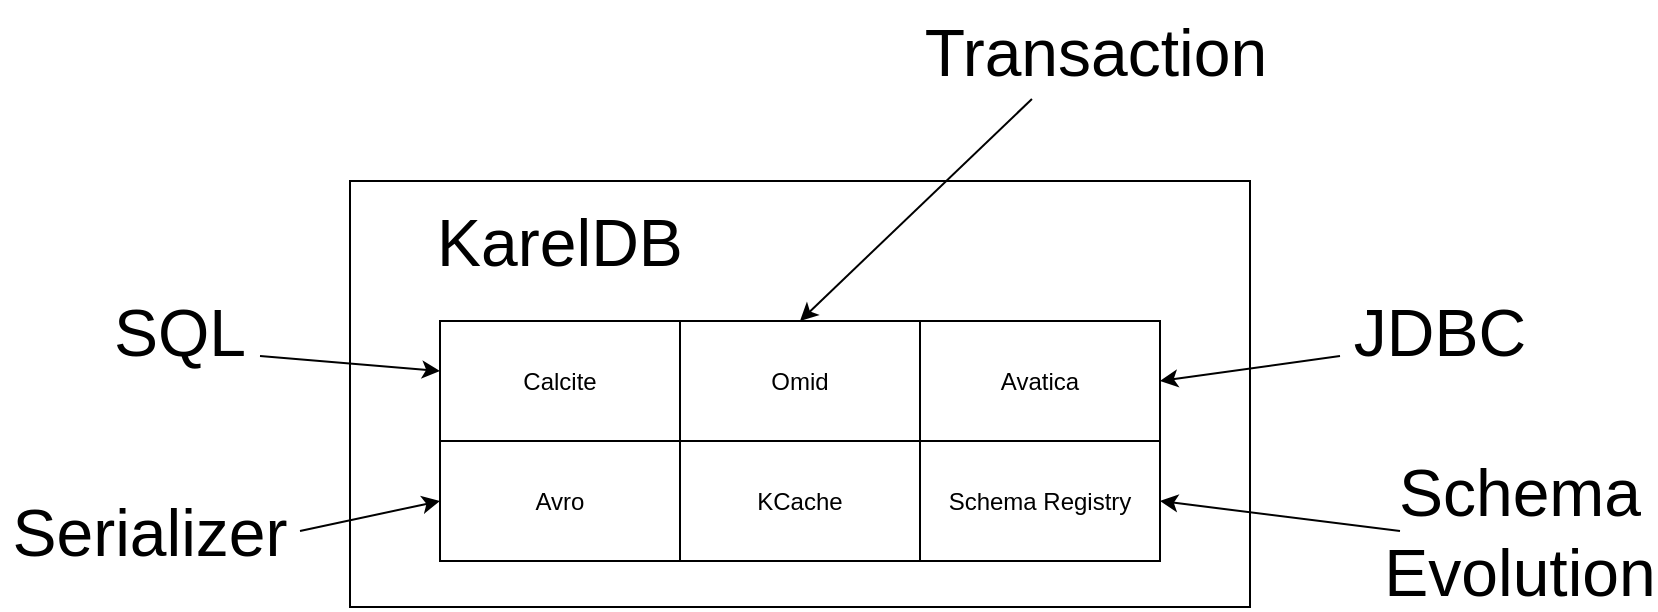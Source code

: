 <mxfile version="12.0.0" type="github" pages="1"><diagram id="MxiisSp7XeAlA-Ejhy8l" name="페이지-1"><mxGraphModel dx="1422" dy="802" grid="1" gridSize="10" guides="1" tooltips="1" connect="1" arrows="1" fold="1" page="1" pageScale="1" pageWidth="1169" pageHeight="827" math="0" shadow="0"><root><mxCell id="0"/><mxCell id="1" parent="0"/><mxCell id="S05vT4xKsb_px2xtQKNm-8" value="" style="rounded=0;whiteSpace=wrap;html=1;" vertex="1" parent="1"><mxGeometry x="195" y="115.5" width="450" height="213" as="geometry"/></mxCell><mxCell id="S05vT4xKsb_px2xtQKNm-2" value="KCache" style="rounded=0;whiteSpace=wrap;html=1;" vertex="1" parent="1"><mxGeometry x="360" y="245.5" width="120" height="60" as="geometry"/></mxCell><mxCell id="S05vT4xKsb_px2xtQKNm-3" value="Avro" style="rounded=0;whiteSpace=wrap;html=1;" vertex="1" parent="1"><mxGeometry x="240" y="245.5" width="120" height="60" as="geometry"/></mxCell><mxCell id="S05vT4xKsb_px2xtQKNm-4" value="Calcite" style="rounded=0;whiteSpace=wrap;html=1;" vertex="1" parent="1"><mxGeometry x="240" y="185.5" width="120" height="60" as="geometry"/></mxCell><mxCell id="S05vT4xKsb_px2xtQKNm-5" value="Omid" style="rounded=0;whiteSpace=wrap;html=1;" vertex="1" parent="1"><mxGeometry x="360" y="185.5" width="120" height="60" as="geometry"/></mxCell><mxCell id="S05vT4xKsb_px2xtQKNm-6" value="Avatica" style="rounded=0;whiteSpace=wrap;html=1;" vertex="1" parent="1"><mxGeometry x="480" y="185.5" width="120" height="60" as="geometry"/></mxCell><mxCell id="S05vT4xKsb_px2xtQKNm-7" value="Schema Registry" style="rounded=0;whiteSpace=wrap;html=1;" vertex="1" parent="1"><mxGeometry x="480" y="245.5" width="120" height="60" as="geometry"/></mxCell><mxCell id="S05vT4xKsb_px2xtQKNm-10" value="KarelDB" style="text;html=1;strokeColor=none;fillColor=none;align=center;verticalAlign=middle;whiteSpace=wrap;rounded=0;fontSize=33;" vertex="1" parent="1"><mxGeometry x="220" y="115.5" width="160" height="60" as="geometry"/></mxCell><mxCell id="S05vT4xKsb_px2xtQKNm-12" value="SQL" style="text;html=1;strokeColor=none;fillColor=none;align=center;verticalAlign=middle;whiteSpace=wrap;rounded=0;fontSize=33;" vertex="1" parent="1"><mxGeometry x="70" y="165.5" width="80" height="50" as="geometry"/></mxCell><mxCell id="S05vT4xKsb_px2xtQKNm-13" value="" style="endArrow=classic;html=1;fontSize=33;exitX=1;exitY=0.75;exitDx=0;exitDy=0;" edge="1" parent="1" source="S05vT4xKsb_px2xtQKNm-12" target="S05vT4xKsb_px2xtQKNm-4"><mxGeometry width="50" height="50" relative="1" as="geometry"><mxPoint x="70" y="345.5" as="sourcePoint"/><mxPoint x="120" y="345.5" as="targetPoint"/></mxGeometry></mxCell><mxCell id="S05vT4xKsb_px2xtQKNm-15" value="Serializer" style="text;html=1;strokeColor=none;fillColor=none;align=center;verticalAlign=middle;whiteSpace=wrap;rounded=0;fontSize=33;" vertex="1" parent="1"><mxGeometry x="20" y="265.5" width="150" height="50" as="geometry"/></mxCell><mxCell id="S05vT4xKsb_px2xtQKNm-16" value="" style="endArrow=classic;html=1;fontSize=33;exitX=1;exitY=0.5;exitDx=0;exitDy=0;entryX=0;entryY=0.5;entryDx=0;entryDy=0;" edge="1" parent="1" source="S05vT4xKsb_px2xtQKNm-15" target="S05vT4xKsb_px2xtQKNm-3"><mxGeometry width="50" height="50" relative="1" as="geometry"><mxPoint x="160" y="285.5" as="sourcePoint"/><mxPoint x="250" y="293" as="targetPoint"/></mxGeometry></mxCell><mxCell id="S05vT4xKsb_px2xtQKNm-17" value="Transaction" style="text;html=1;strokeColor=none;fillColor=none;align=center;verticalAlign=middle;whiteSpace=wrap;rounded=0;fontSize=33;" vertex="1" parent="1"><mxGeometry x="480" y="25.5" width="176" height="50" as="geometry"/></mxCell><mxCell id="S05vT4xKsb_px2xtQKNm-18" value="" style="endArrow=classic;html=1;fontSize=33;exitX=0.318;exitY=0.98;exitDx=0;exitDy=0;entryX=0.5;entryY=0;entryDx=0;entryDy=0;exitPerimeter=0;" edge="1" parent="1" source="S05vT4xKsb_px2xtQKNm-17" target="S05vT4xKsb_px2xtQKNm-5"><mxGeometry width="50" height="50" relative="1" as="geometry"><mxPoint x="523" y="85.5" as="sourcePoint"/><mxPoint x="613" y="70.5" as="targetPoint"/></mxGeometry></mxCell><mxCell id="S05vT4xKsb_px2xtQKNm-19" value="JDBC" style="text;html=1;strokeColor=none;fillColor=none;align=center;verticalAlign=middle;whiteSpace=wrap;rounded=0;fontSize=33;" vertex="1" parent="1"><mxGeometry x="690" y="165.5" width="100" height="50" as="geometry"/></mxCell><mxCell id="S05vT4xKsb_px2xtQKNm-20" value="" style="endArrow=classic;html=1;fontSize=33;exitX=0;exitY=0.75;exitDx=0;exitDy=0;entryX=1;entryY=0.5;entryDx=0;entryDy=0;" edge="1" parent="1" source="S05vT4xKsb_px2xtQKNm-19" target="S05vT4xKsb_px2xtQKNm-6"><mxGeometry width="50" height="50" relative="1" as="geometry"><mxPoint x="825.968" y="90" as="sourcePoint"/><mxPoint x="710" y="201" as="targetPoint"/></mxGeometry></mxCell><mxCell id="S05vT4xKsb_px2xtQKNm-21" value="Schema Evolution" style="text;html=1;strokeColor=none;fillColor=none;align=center;verticalAlign=middle;whiteSpace=wrap;rounded=0;fontSize=33;" vertex="1" parent="1"><mxGeometry x="720" y="265.5" width="120" height="50" as="geometry"/></mxCell><mxCell id="S05vT4xKsb_px2xtQKNm-22" value="" style="endArrow=classic;html=1;fontSize=33;exitX=0;exitY=0.5;exitDx=0;exitDy=0;entryX=1;entryY=0.5;entryDx=0;entryDy=0;" edge="1" parent="1" source="S05vT4xKsb_px2xtQKNm-21" target="S05vT4xKsb_px2xtQKNm-7"><mxGeometry width="50" height="50" relative="1" as="geometry"><mxPoint x="690" y="275.5" as="sourcePoint"/><mxPoint x="600" y="288" as="targetPoint"/></mxGeometry></mxCell></root></mxGraphModel></diagram></mxfile>